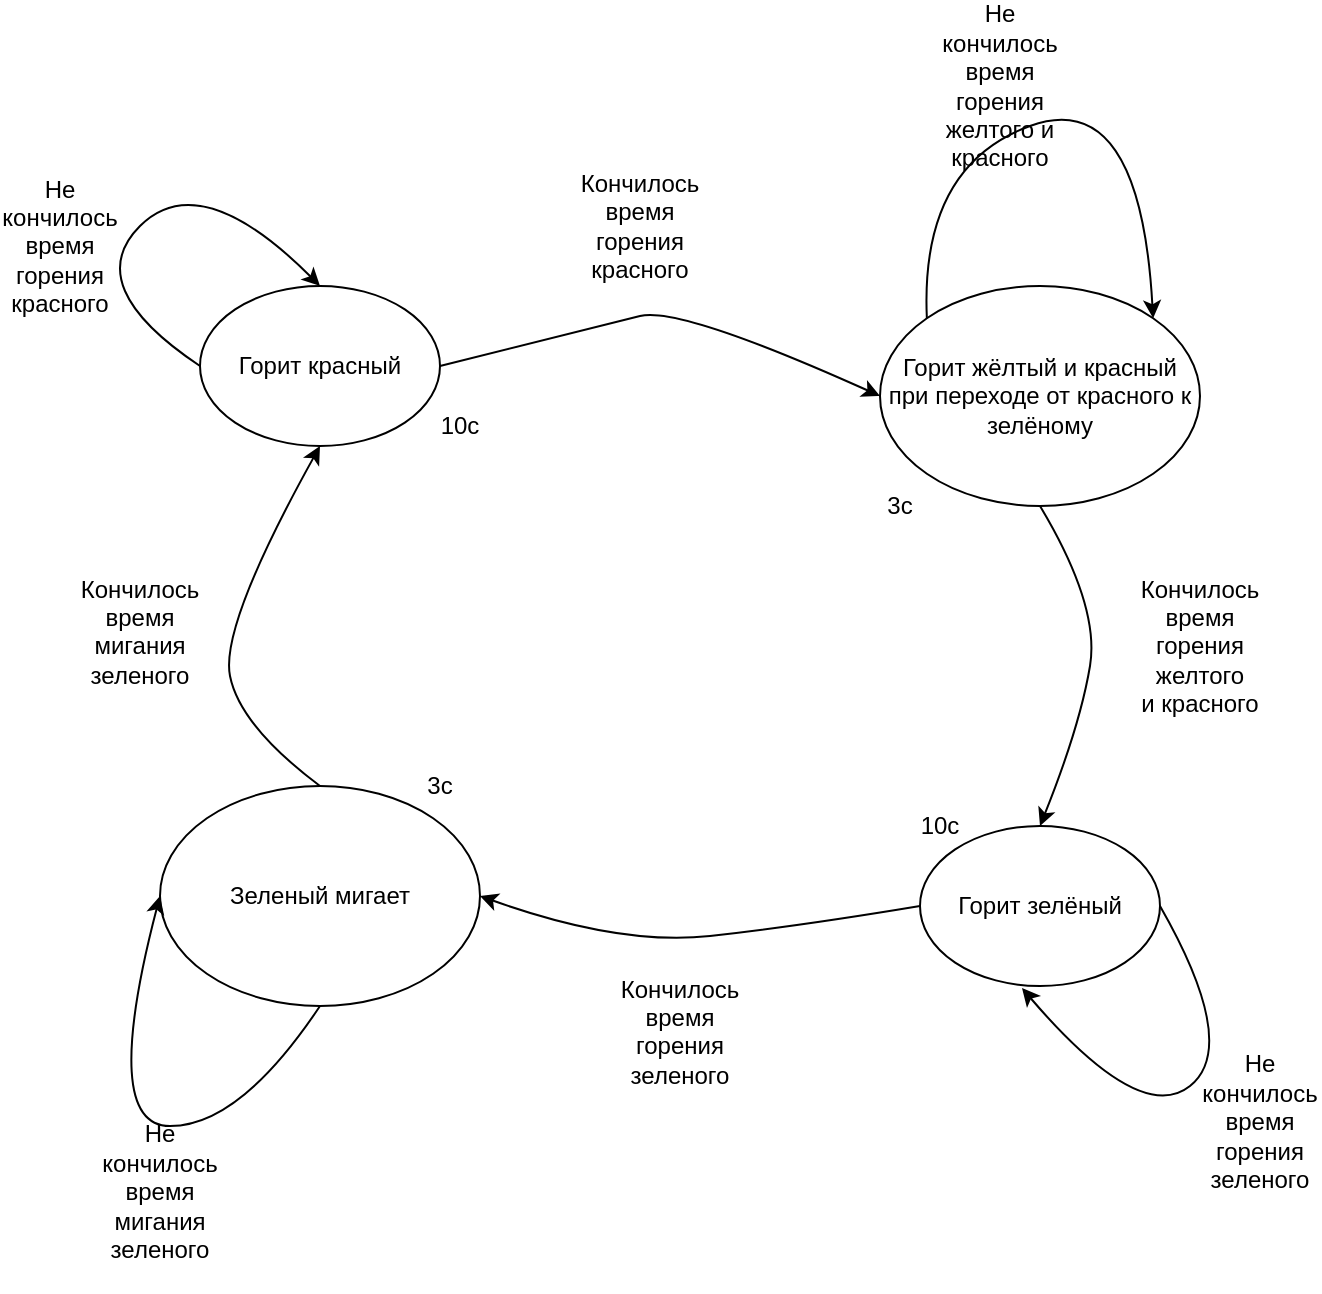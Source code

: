 <mxfile version="20.8.16" type="device"><diagram id="u_fiLX2lzpsx1EtL1EWb" name="Страница 1"><mxGraphModel dx="864" dy="516" grid="1" gridSize="10" guides="1" tooltips="1" connect="1" arrows="1" fold="1" page="1" pageScale="1" pageWidth="827" pageHeight="1169" math="0" shadow="0"><root><mxCell id="0"/><mxCell id="1" parent="0"/><mxCell id="kqoj6XsXHnC7Ou3rcZTK-1" value="&lt;div&gt;Горит красный&lt;/div&gt;" style="ellipse;whiteSpace=wrap;html=1;" parent="1" vertex="1"><mxGeometry x="180" y="160" width="120" height="80" as="geometry"/></mxCell><mxCell id="kqoj6XsXHnC7Ou3rcZTK-2" value="&lt;div&gt;Горит жёлтый и красный при переходе от красного к зелёному&lt;/div&gt;" style="ellipse;whiteSpace=wrap;html=1;" parent="1" vertex="1"><mxGeometry x="520" y="160" width="160" height="110" as="geometry"/></mxCell><mxCell id="kqoj6XsXHnC7Ou3rcZTK-3" value="&lt;div&gt;Горит зелёный&lt;/div&gt;" style="ellipse;whiteSpace=wrap;html=1;" parent="1" vertex="1"><mxGeometry x="540" y="430" width="120" height="80" as="geometry"/></mxCell><mxCell id="kqoj6XsXHnC7Ou3rcZTK-4" value="&lt;div&gt;Зеленый мигает&lt;br&gt;&lt;/div&gt;" style="ellipse;whiteSpace=wrap;html=1;" parent="1" vertex="1"><mxGeometry x="160" y="410" width="160" height="110" as="geometry"/></mxCell><mxCell id="kqoj6XsXHnC7Ou3rcZTK-5" value="" style="curved=1;endArrow=classic;html=1;rounded=0;exitX=0;exitY=0.5;exitDx=0;exitDy=0;entryX=0.5;entryY=0;entryDx=0;entryDy=0;" parent="1" source="kqoj6XsXHnC7Ou3rcZTK-1" target="kqoj6XsXHnC7Ou3rcZTK-1" edge="1"><mxGeometry width="50" height="50" relative="1" as="geometry"><mxPoint x="150" y="160" as="sourcePoint"/><mxPoint x="200" y="110" as="targetPoint"/><Array as="points"><mxPoint x="120" y="160"/><mxPoint x="180" y="100"/></Array></mxGeometry></mxCell><mxCell id="kqoj6XsXHnC7Ou3rcZTK-6" value="Не кончилось время горения красного" style="text;html=1;strokeColor=none;fillColor=none;align=center;verticalAlign=middle;whiteSpace=wrap;rounded=0;" parent="1" vertex="1"><mxGeometry x="80" y="100" width="60" height="80" as="geometry"/></mxCell><mxCell id="kqoj6XsXHnC7Ou3rcZTK-7" value="" style="curved=1;endArrow=classic;html=1;rounded=0;exitX=1;exitY=0.5;exitDx=0;exitDy=0;entryX=0;entryY=0.5;entryDx=0;entryDy=0;" parent="1" source="kqoj6XsXHnC7Ou3rcZTK-1" target="kqoj6XsXHnC7Ou3rcZTK-2" edge="1"><mxGeometry width="50" height="50" relative="1" as="geometry"><mxPoint x="390" y="440" as="sourcePoint"/><mxPoint x="440" y="390" as="targetPoint"/><Array as="points"><mxPoint x="380" y="180"/><mxPoint x="420" y="170"/></Array></mxGeometry></mxCell><mxCell id="kqoj6XsXHnC7Ou3rcZTK-8" value="Кончилось время горения красного" style="text;html=1;strokeColor=none;fillColor=none;align=center;verticalAlign=middle;whiteSpace=wrap;rounded=0;" parent="1" vertex="1"><mxGeometry x="370" y="90" width="60" height="80" as="geometry"/></mxCell><mxCell id="kqoj6XsXHnC7Ou3rcZTK-9" value="" style="curved=1;endArrow=classic;html=1;rounded=0;exitX=0;exitY=0;exitDx=0;exitDy=0;entryX=1;entryY=0;entryDx=0;entryDy=0;" parent="1" source="kqoj6XsXHnC7Ou3rcZTK-2" target="kqoj6XsXHnC7Ou3rcZTK-2" edge="1"><mxGeometry width="50" height="50" relative="1" as="geometry"><mxPoint x="360" y="440" as="sourcePoint"/><mxPoint x="410" y="390" as="targetPoint"/><Array as="points"><mxPoint x="540" y="100"/><mxPoint x="650" y="60"/></Array></mxGeometry></mxCell><mxCell id="kqoj6XsXHnC7Ou3rcZTK-10" value="Не кончилось время горения желтого и красного" style="text;html=1;strokeColor=none;fillColor=none;align=center;verticalAlign=middle;whiteSpace=wrap;rounded=0;" parent="1" vertex="1"><mxGeometry x="550" y="20" width="60" height="80" as="geometry"/></mxCell><mxCell id="kqoj6XsXHnC7Ou3rcZTK-11" value="" style="curved=1;endArrow=classic;html=1;rounded=0;exitX=0.5;exitY=1;exitDx=0;exitDy=0;entryX=0.5;entryY=0;entryDx=0;entryDy=0;" parent="1" source="kqoj6XsXHnC7Ou3rcZTK-2" target="kqoj6XsXHnC7Ou3rcZTK-3" edge="1"><mxGeometry width="50" height="50" relative="1" as="geometry"><mxPoint x="580" y="380" as="sourcePoint"/><mxPoint x="630" y="330" as="targetPoint"/><Array as="points"><mxPoint x="630" y="320"/><mxPoint x="620" y="380"/></Array></mxGeometry></mxCell><mxCell id="kqoj6XsXHnC7Ou3rcZTK-12" value="&lt;div&gt;Кончилось время горения желтого&lt;/div&gt;&lt;div&gt;и красного&lt;/div&gt;" style="text;html=1;strokeColor=none;fillColor=none;align=center;verticalAlign=middle;whiteSpace=wrap;rounded=0;" parent="1" vertex="1"><mxGeometry x="650" y="300" width="60" height="80" as="geometry"/></mxCell><mxCell id="kqoj6XsXHnC7Ou3rcZTK-13" value="" style="curved=1;endArrow=classic;html=1;rounded=0;exitX=1;exitY=0.5;exitDx=0;exitDy=0;entryX=0.425;entryY=1.013;entryDx=0;entryDy=0;entryPerimeter=0;" parent="1" source="kqoj6XsXHnC7Ou3rcZTK-3" target="kqoj6XsXHnC7Ou3rcZTK-3" edge="1"><mxGeometry width="50" height="50" relative="1" as="geometry"><mxPoint x="680" y="550" as="sourcePoint"/><mxPoint x="730" y="500" as="targetPoint"/><Array as="points"><mxPoint x="700" y="540"/><mxPoint x="650" y="580"/></Array></mxGeometry></mxCell><mxCell id="kqoj6XsXHnC7Ou3rcZTK-14" value="&lt;div&gt;Не кончилось время горения зеленого&lt;/div&gt;&lt;div&gt;&lt;br&gt;&lt;/div&gt;" style="text;html=1;strokeColor=none;fillColor=none;align=center;verticalAlign=middle;whiteSpace=wrap;rounded=0;" parent="1" vertex="1"><mxGeometry x="680" y="545" width="60" height="80" as="geometry"/></mxCell><mxCell id="kqoj6XsXHnC7Ou3rcZTK-15" value="" style="curved=1;endArrow=classic;html=1;rounded=0;exitX=0;exitY=0.5;exitDx=0;exitDy=0;entryX=1;entryY=0.5;entryDx=0;entryDy=0;" parent="1" source="kqoj6XsXHnC7Ou3rcZTK-3" target="kqoj6XsXHnC7Ou3rcZTK-4" edge="1"><mxGeometry width="50" height="50" relative="1" as="geometry"><mxPoint x="360" y="440" as="sourcePoint"/><mxPoint x="410" y="390" as="targetPoint"/><Array as="points"><mxPoint x="480" y="480"/><mxPoint x="390" y="490"/></Array></mxGeometry></mxCell><mxCell id="kqoj6XsXHnC7Ou3rcZTK-16" value="&lt;div&gt;Кончилось время горения зеленого&lt;/div&gt;&lt;div&gt;&lt;br&gt;&lt;/div&gt;" style="text;html=1;strokeColor=none;fillColor=none;align=center;verticalAlign=middle;whiteSpace=wrap;rounded=0;" parent="1" vertex="1"><mxGeometry x="390" y="500" width="60" height="80" as="geometry"/></mxCell><mxCell id="kqoj6XsXHnC7Ou3rcZTK-17" value="" style="curved=1;endArrow=classic;html=1;rounded=0;exitX=0.5;exitY=1;exitDx=0;exitDy=0;entryX=0;entryY=0.5;entryDx=0;entryDy=0;" parent="1" source="kqoj6XsXHnC7Ou3rcZTK-4" target="kqoj6XsXHnC7Ou3rcZTK-4" edge="1"><mxGeometry width="50" height="50" relative="1" as="geometry"><mxPoint x="230" y="600" as="sourcePoint"/><mxPoint x="280" y="550" as="targetPoint"/><Array as="points"><mxPoint x="200" y="580"/><mxPoint x="130" y="580"/></Array></mxGeometry></mxCell><mxCell id="kqoj6XsXHnC7Ou3rcZTK-18" value="&lt;div&gt;Не кончилось время мигания зеленого&lt;/div&gt;&lt;div&gt;&lt;br&gt;&lt;/div&gt;" style="text;html=1;strokeColor=none;fillColor=none;align=center;verticalAlign=middle;whiteSpace=wrap;rounded=0;" parent="1" vertex="1"><mxGeometry x="130" y="580" width="60" height="80" as="geometry"/></mxCell><mxCell id="kqoj6XsXHnC7Ou3rcZTK-19" value="" style="curved=1;endArrow=classic;html=1;rounded=0;exitX=0.5;exitY=0;exitDx=0;exitDy=0;entryX=0.5;entryY=1;entryDx=0;entryDy=0;" parent="1" source="kqoj6XsXHnC7Ou3rcZTK-4" target="kqoj6XsXHnC7Ou3rcZTK-1" edge="1"><mxGeometry width="50" height="50" relative="1" as="geometry"><mxPoint x="190" y="380" as="sourcePoint"/><mxPoint x="240" y="330" as="targetPoint"/><Array as="points"><mxPoint x="200" y="380"/><mxPoint x="190" y="330"/></Array></mxGeometry></mxCell><mxCell id="kqoj6XsXHnC7Ou3rcZTK-20" value="&lt;div&gt;Кончилось время мигания зеленого&lt;/div&gt;&lt;div&gt;&lt;br&gt;&lt;/div&gt;" style="text;html=1;strokeColor=none;fillColor=none;align=center;verticalAlign=middle;whiteSpace=wrap;rounded=0;" parent="1" vertex="1"><mxGeometry x="120" y="300" width="60" height="80" as="geometry"/></mxCell><mxCell id="6YMMotTmh16-x65JpqVt-1" value="10с" style="text;html=1;strokeColor=none;fillColor=none;align=center;verticalAlign=middle;whiteSpace=wrap;rounded=0;" parent="1" vertex="1"><mxGeometry x="280" y="190" width="60" height="80" as="geometry"/></mxCell><mxCell id="6YMMotTmh16-x65JpqVt-2" value="10с" style="text;html=1;strokeColor=none;fillColor=none;align=center;verticalAlign=middle;whiteSpace=wrap;rounded=0;" parent="1" vertex="1"><mxGeometry x="520" y="390" width="60" height="80" as="geometry"/></mxCell><mxCell id="6YMMotTmh16-x65JpqVt-3" value="3с" style="text;html=1;strokeColor=none;fillColor=none;align=center;verticalAlign=middle;whiteSpace=wrap;rounded=0;" parent="1" vertex="1"><mxGeometry x="500" y="230" width="60" height="80" as="geometry"/></mxCell><mxCell id="6YMMotTmh16-x65JpqVt-4" value="3с" style="text;html=1;strokeColor=none;fillColor=none;align=center;verticalAlign=middle;whiteSpace=wrap;rounded=0;" parent="1" vertex="1"><mxGeometry x="270" y="370" width="60" height="80" as="geometry"/></mxCell></root></mxGraphModel></diagram></mxfile>